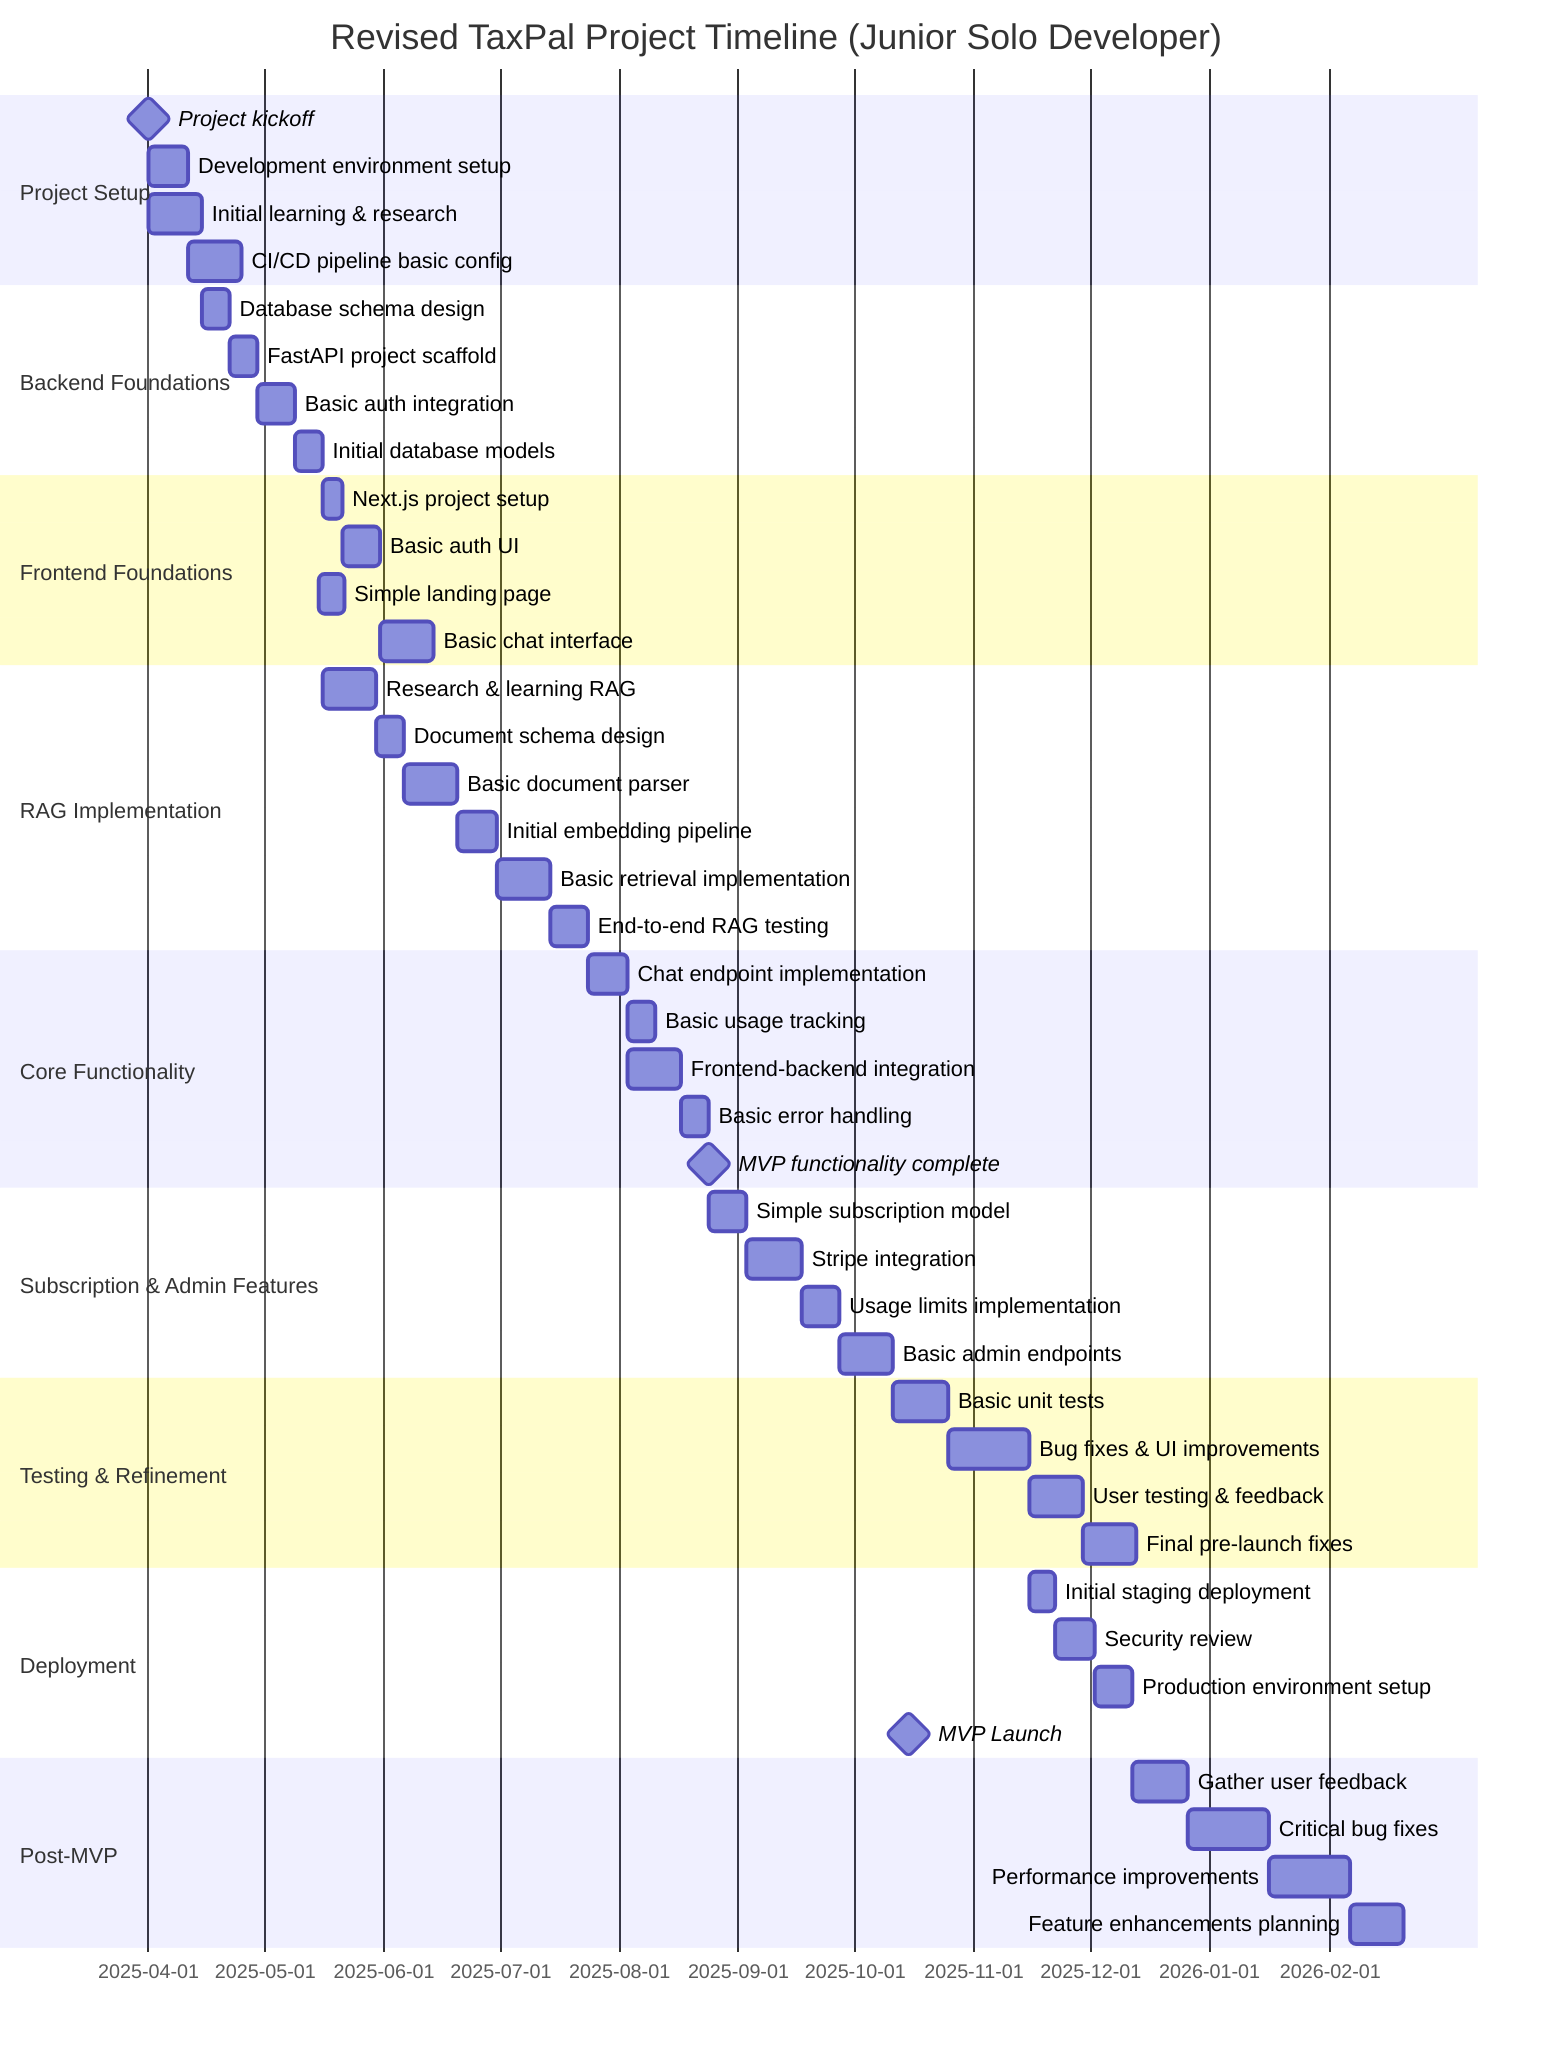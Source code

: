 gantt
    title Revised TaxPal Project Timeline (Junior Solo Developer)
    dateFormat  YYYY-MM-DD
    
    section Project Setup
    Project kickoff                  :milestone, 2025-04-01, 0d
    Development environment setup    :setup, 2025-04-01, 10d
    Initial learning & research      :learning, 2025-04-01, 14d
    CI/CD pipeline basic config      :after setup, 14d
    
    section Backend Foundations
    Database schema design           :be1, after learning, 7d
    FastAPI project scaffold         :be2, after be1, 7d
    Basic auth integration           :be3, after be2, 10d
    Initial database models          :be4, after be3, 7d
    
    section Frontend Foundations
    Next.js project setup            :fe1, after be4, 5d
    Basic auth UI                    :fe2, after fe1, 10d
    Simple landing page              :fe3, 2025-05-15, 7d
    Basic chat interface             :fe4, after fe2, 14d
    
    section RAG Implementation
    Research & learning RAG          :rag1, after be4, 14d
    Document schema design           :rag2, after rag1, 7d
    Basic document parser            :rag3, after rag2, 14d
    Initial embedding pipeline       :rag4, after rag3, 10d
    Basic retrieval implementation   :rag5, after rag4, 14d
    End-to-end RAG testing           :rag6, after rag5, 10d
    
    section Core Functionality
    Chat endpoint implementation     :core1, after rag6, 10d
    Basic usage tracking             :core2, after core1, 7d
    Frontend-backend integration     :core3, after core1 fe4, 14d
    Basic error handling             :core4, after core3, 7d
    MVP functionality complete       :milestone, after core4, 0d
    
    section Subscription & Admin Features
    Simple subscription model        :sub1, after core4, 10d
    Stripe integration               :sub2, after sub1, 14d
    Usage limits implementation      :sub3, after sub2, 10d
    Basic admin endpoints            :sub4, after sub3, 14d
    
    section Testing & Refinement
    Basic unit tests                 :test1, after sub4, 14d
    Bug fixes & UI improvements      :test2, after test1, 21d
    User testing & feedback          :test3, after test2, 14d
    Final pre-launch fixes           :test4, after test3, 14d
    
    section Deployment
    Initial staging deployment       :deploy1, after test2, 7d
    Security review                  :deploy2, after deploy1, 10d
    Production environment setup     :deploy3, after deploy2, 10d
    MVP Launch                       :milestone, 2025-10-15, 0d
    
    section Post-MVP
    Gather user feedback             :post1, after deploy3, 14d
    Critical bug fixes               :post2, after post1, 21d
    Performance improvements         :post3, after post2, 21d
    Feature enhancements planning    :post4, after post3, 14d